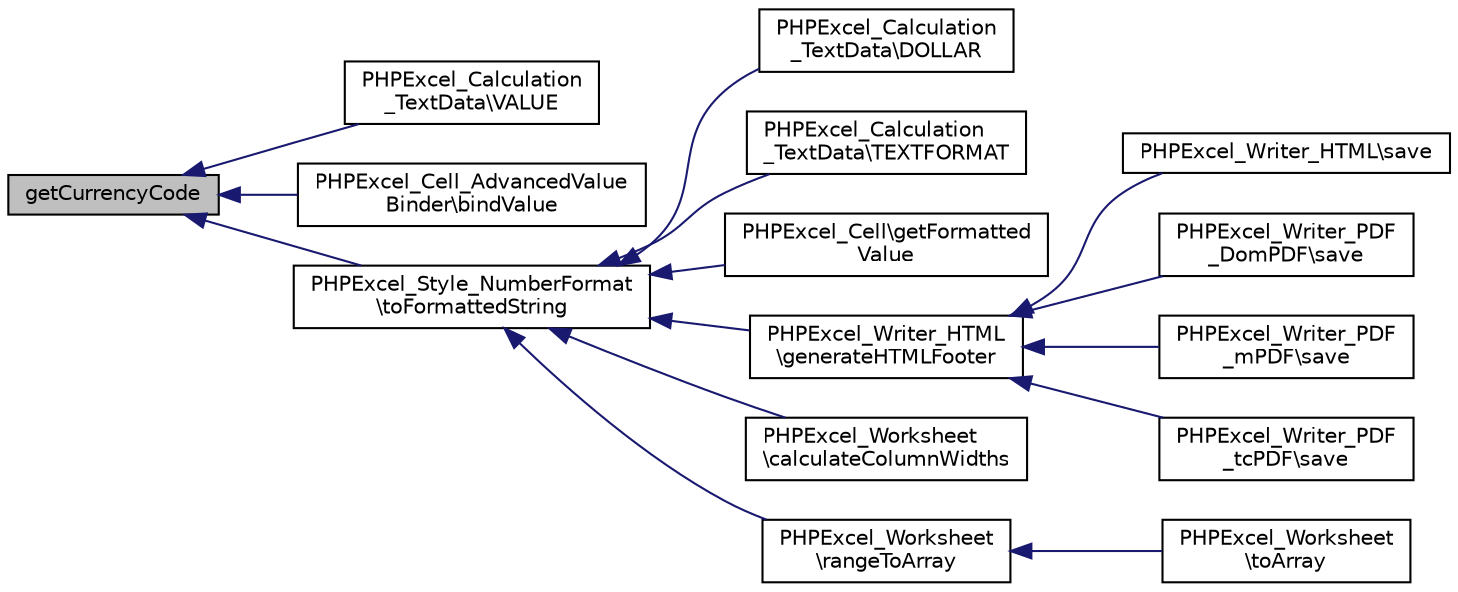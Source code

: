 digraph "getCurrencyCode"
{
  edge [fontname="Helvetica",fontsize="10",labelfontname="Helvetica",labelfontsize="10"];
  node [fontname="Helvetica",fontsize="10",shape=record];
  rankdir="LR";
  Node53 [label="getCurrencyCode",height=0.2,width=0.4,color="black", fillcolor="grey75", style="filled", fontcolor="black"];
  Node53 -> Node54 [dir="back",color="midnightblue",fontsize="10",style="solid",fontname="Helvetica"];
  Node54 [label="PHPExcel_Calculation\l_TextData\\VALUE",height=0.2,width=0.4,color="black", fillcolor="white", style="filled",URL="$class_p_h_p_excel___calculation___text_data.html#af45b37c89e6fe7a632f42934bd4c1a09"];
  Node53 -> Node55 [dir="back",color="midnightblue",fontsize="10",style="solid",fontname="Helvetica"];
  Node55 [label="PHPExcel_Cell_AdvancedValue\lBinder\\bindValue",height=0.2,width=0.4,color="black", fillcolor="white", style="filled",URL="$class_p_h_p_excel___cell___advanced_value_binder.html#a39b388668f7555fba29bd979a6ed9dc4"];
  Node53 -> Node56 [dir="back",color="midnightblue",fontsize="10",style="solid",fontname="Helvetica"];
  Node56 [label="PHPExcel_Style_NumberFormat\l\\toFormattedString",height=0.2,width=0.4,color="black", fillcolor="white", style="filled",URL="$class_p_h_p_excel___style___number_format.html#a78fee7c5b1981f509fa3bc02864722c0"];
  Node56 -> Node57 [dir="back",color="midnightblue",fontsize="10",style="solid",fontname="Helvetica"];
  Node57 [label="PHPExcel_Calculation\l_TextData\\DOLLAR",height=0.2,width=0.4,color="black", fillcolor="white", style="filled",URL="$class_p_h_p_excel___calculation___text_data.html#aa84f4f1a044d08d28e2a97f37dc34685"];
  Node56 -> Node58 [dir="back",color="midnightblue",fontsize="10",style="solid",fontname="Helvetica"];
  Node58 [label="PHPExcel_Calculation\l_TextData\\TEXTFORMAT",height=0.2,width=0.4,color="black", fillcolor="white", style="filled",URL="$class_p_h_p_excel___calculation___text_data.html#a11a84a98b2a37f90f41d975b1a786152"];
  Node56 -> Node59 [dir="back",color="midnightblue",fontsize="10",style="solid",fontname="Helvetica"];
  Node59 [label="PHPExcel_Cell\\getFormatted\lValue",height=0.2,width=0.4,color="black", fillcolor="white", style="filled",URL="$class_p_h_p_excel___cell.html#a0e1d962392c3196f167138cb2eb174d5"];
  Node56 -> Node60 [dir="back",color="midnightblue",fontsize="10",style="solid",fontname="Helvetica"];
  Node60 [label="PHPExcel_Writer_HTML\l\\generateHTMLFooter",height=0.2,width=0.4,color="black", fillcolor="white", style="filled",URL="$class_p_h_p_excel___writer___h_t_m_l.html#a388332afad5cf5a153a179c4a83e4bae"];
  Node60 -> Node61 [dir="back",color="midnightblue",fontsize="10",style="solid",fontname="Helvetica"];
  Node61 [label="PHPExcel_Writer_HTML\\save",height=0.2,width=0.4,color="black", fillcolor="white", style="filled",URL="$class_p_h_p_excel___writer___h_t_m_l.html#a47cf44d053426c59c85d31f37744687c"];
  Node60 -> Node62 [dir="back",color="midnightblue",fontsize="10",style="solid",fontname="Helvetica"];
  Node62 [label="PHPExcel_Writer_PDF\l_DomPDF\\save",height=0.2,width=0.4,color="black", fillcolor="white", style="filled",URL="$class_p_h_p_excel___writer___p_d_f___dom_p_d_f.html#a47cf44d053426c59c85d31f37744687c"];
  Node60 -> Node63 [dir="back",color="midnightblue",fontsize="10",style="solid",fontname="Helvetica"];
  Node63 [label="PHPExcel_Writer_PDF\l_mPDF\\save",height=0.2,width=0.4,color="black", fillcolor="white", style="filled",URL="$class_p_h_p_excel___writer___p_d_f__m_p_d_f.html#a47cf44d053426c59c85d31f37744687c"];
  Node60 -> Node64 [dir="back",color="midnightblue",fontsize="10",style="solid",fontname="Helvetica"];
  Node64 [label="PHPExcel_Writer_PDF\l_tcPDF\\save",height=0.2,width=0.4,color="black", fillcolor="white", style="filled",URL="$class_p_h_p_excel___writer___p_d_f__tc_p_d_f.html#a47cf44d053426c59c85d31f37744687c"];
  Node56 -> Node65 [dir="back",color="midnightblue",fontsize="10",style="solid",fontname="Helvetica"];
  Node65 [label="PHPExcel_Worksheet\l\\calculateColumnWidths",height=0.2,width=0.4,color="black", fillcolor="white", style="filled",URL="$class_p_h_p_excel___worksheet.html#a13405e40aeb58da79a313d50d177c803"];
  Node56 -> Node66 [dir="back",color="midnightblue",fontsize="10",style="solid",fontname="Helvetica"];
  Node66 [label="PHPExcel_Worksheet\l\\rangeToArray",height=0.2,width=0.4,color="black", fillcolor="white", style="filled",URL="$class_p_h_p_excel___worksheet.html#a6afa7ed6319e6b370369b1e194381e23"];
  Node66 -> Node67 [dir="back",color="midnightblue",fontsize="10",style="solid",fontname="Helvetica"];
  Node67 [label="PHPExcel_Worksheet\l\\toArray",height=0.2,width=0.4,color="black", fillcolor="white", style="filled",URL="$class_p_h_p_excel___worksheet.html#a1605df08d923e8b20f855ddee439d032"];
}
